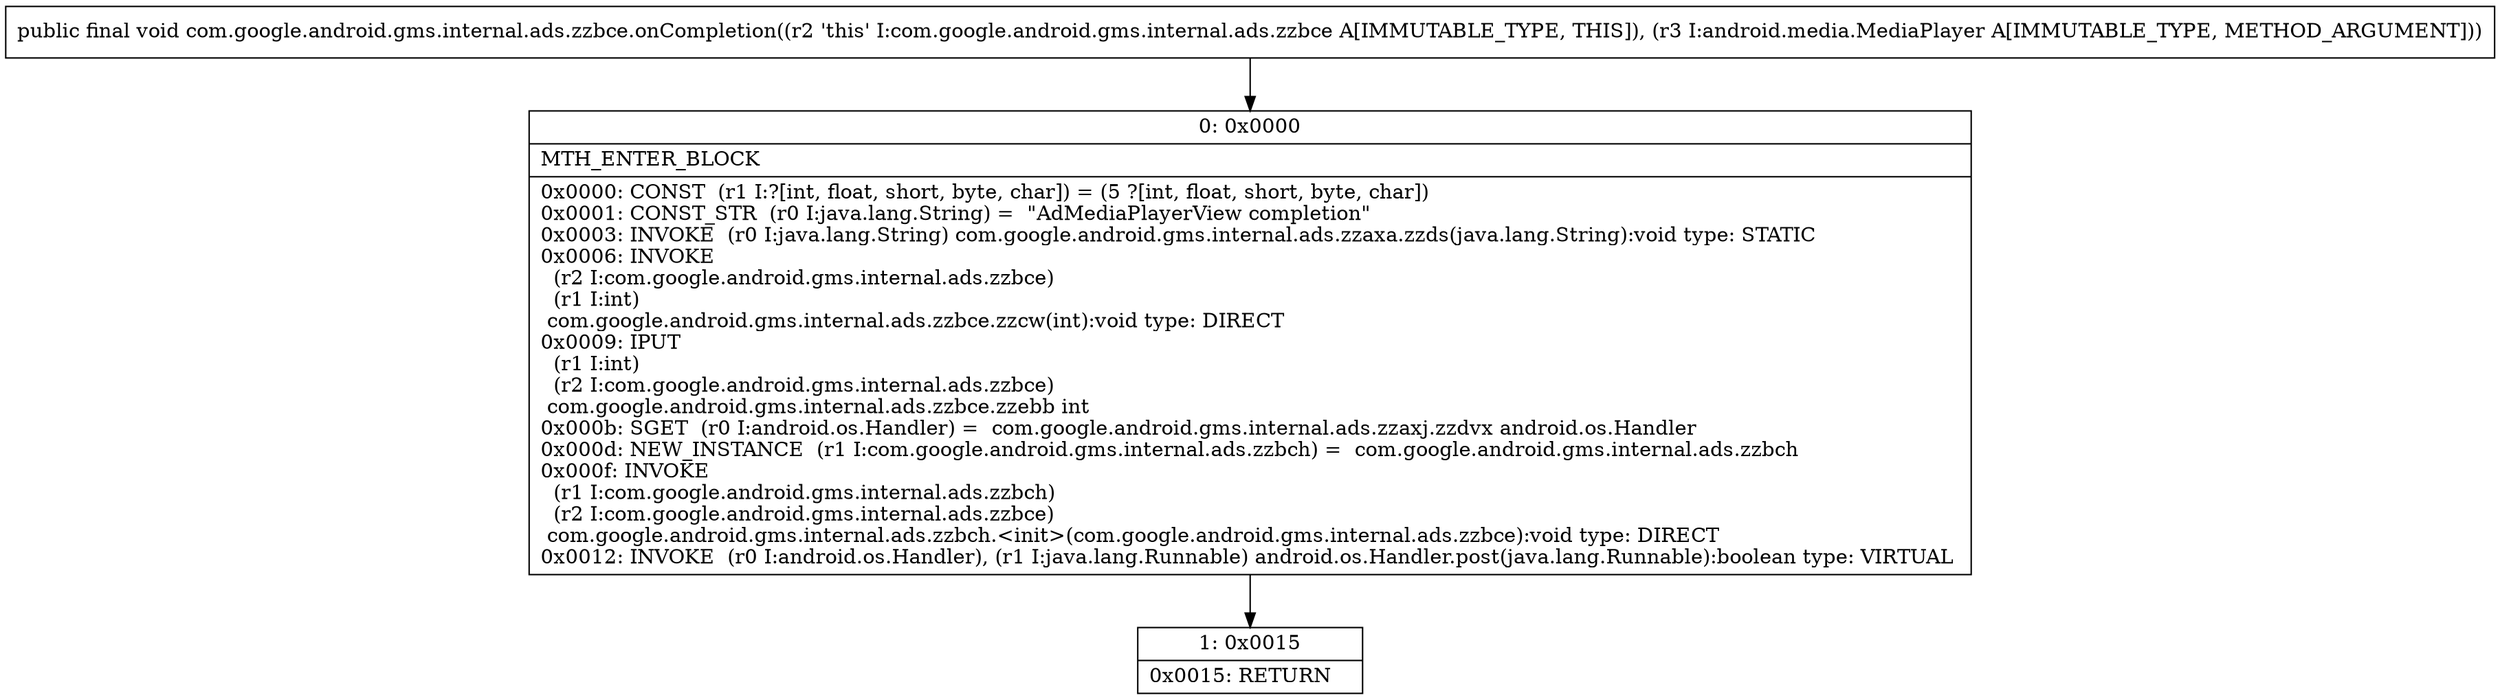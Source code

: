 digraph "CFG forcom.google.android.gms.internal.ads.zzbce.onCompletion(Landroid\/media\/MediaPlayer;)V" {
Node_0 [shape=record,label="{0\:\ 0x0000|MTH_ENTER_BLOCK\l|0x0000: CONST  (r1 I:?[int, float, short, byte, char]) = (5 ?[int, float, short, byte, char]) \l0x0001: CONST_STR  (r0 I:java.lang.String) =  \"AdMediaPlayerView completion\" \l0x0003: INVOKE  (r0 I:java.lang.String) com.google.android.gms.internal.ads.zzaxa.zzds(java.lang.String):void type: STATIC \l0x0006: INVOKE  \l  (r2 I:com.google.android.gms.internal.ads.zzbce)\l  (r1 I:int)\l com.google.android.gms.internal.ads.zzbce.zzcw(int):void type: DIRECT \l0x0009: IPUT  \l  (r1 I:int)\l  (r2 I:com.google.android.gms.internal.ads.zzbce)\l com.google.android.gms.internal.ads.zzbce.zzebb int \l0x000b: SGET  (r0 I:android.os.Handler) =  com.google.android.gms.internal.ads.zzaxj.zzdvx android.os.Handler \l0x000d: NEW_INSTANCE  (r1 I:com.google.android.gms.internal.ads.zzbch) =  com.google.android.gms.internal.ads.zzbch \l0x000f: INVOKE  \l  (r1 I:com.google.android.gms.internal.ads.zzbch)\l  (r2 I:com.google.android.gms.internal.ads.zzbce)\l com.google.android.gms.internal.ads.zzbch.\<init\>(com.google.android.gms.internal.ads.zzbce):void type: DIRECT \l0x0012: INVOKE  (r0 I:android.os.Handler), (r1 I:java.lang.Runnable) android.os.Handler.post(java.lang.Runnable):boolean type: VIRTUAL \l}"];
Node_1 [shape=record,label="{1\:\ 0x0015|0x0015: RETURN   \l}"];
MethodNode[shape=record,label="{public final void com.google.android.gms.internal.ads.zzbce.onCompletion((r2 'this' I:com.google.android.gms.internal.ads.zzbce A[IMMUTABLE_TYPE, THIS]), (r3 I:android.media.MediaPlayer A[IMMUTABLE_TYPE, METHOD_ARGUMENT])) }"];
MethodNode -> Node_0;
Node_0 -> Node_1;
}


